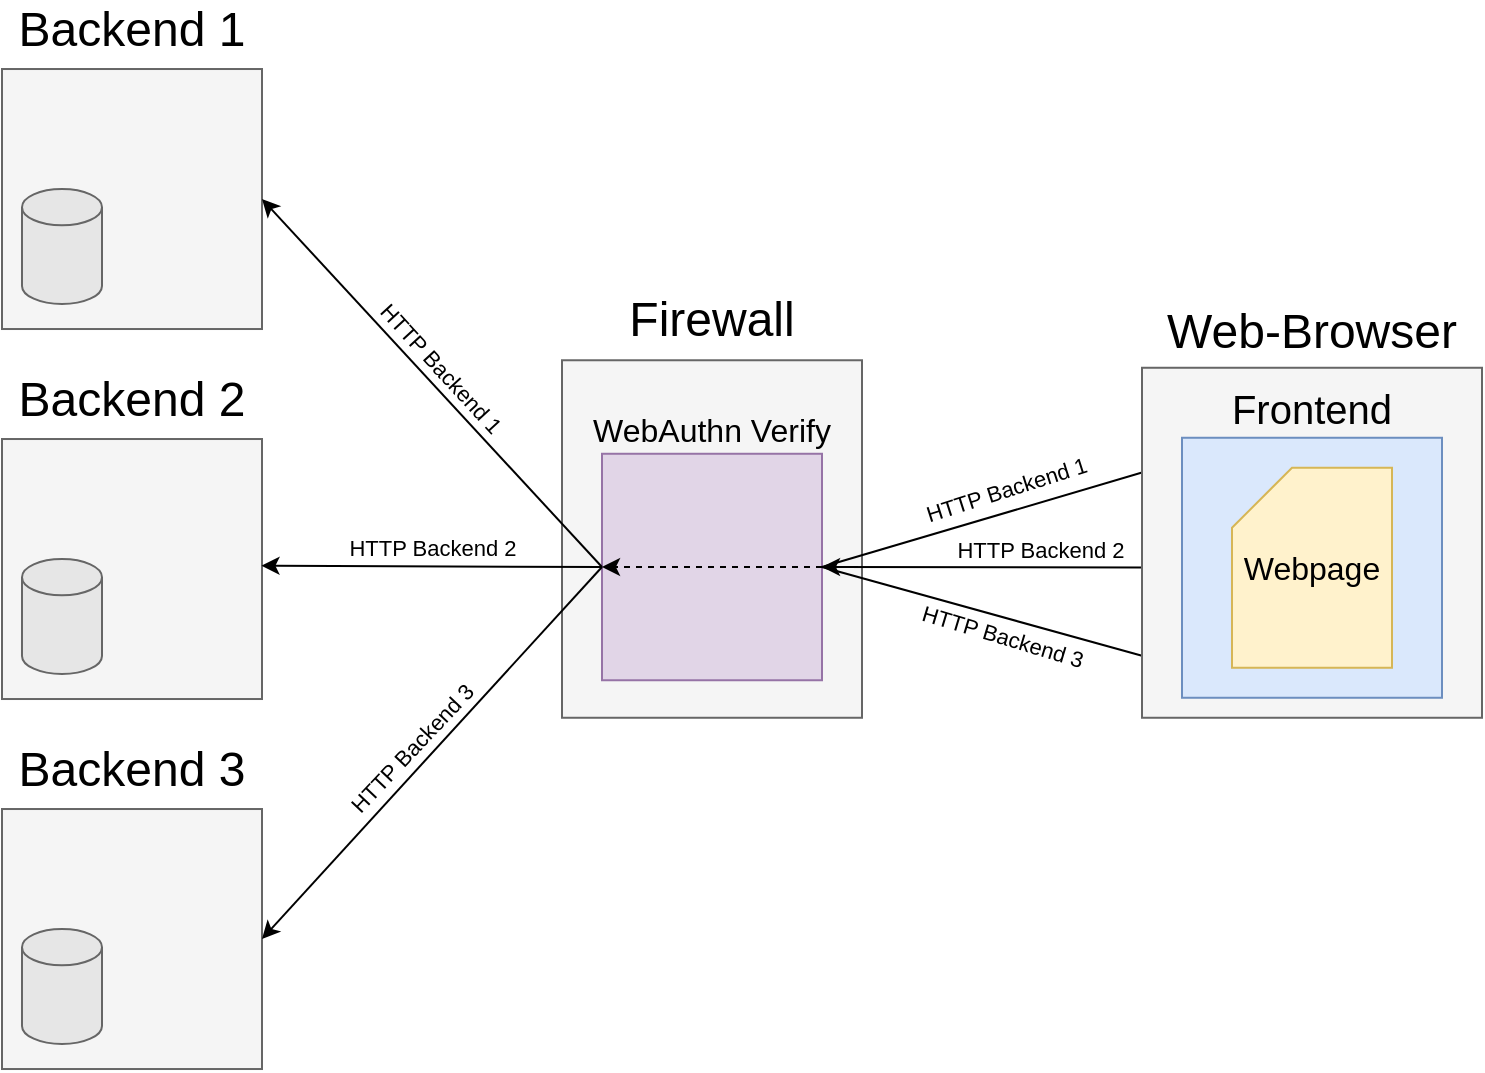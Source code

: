 <mxfile version="14.6.13" type="device"><diagram id="rhCQ9IDC6oB7ZNb7tF8U" name="Page-1"><mxGraphModel dx="2422" dy="1121" grid="1" gridSize="10" guides="1" tooltips="1" connect="1" arrows="1" fold="1" page="0" pageScale="1" pageWidth="850" pageHeight="1100" math="0" shadow="0"><root><mxCell id="0"/><mxCell id="1" parent="0"/><mxCell id="5u60m-hn4gNpZDuU1Inv-8" value="" style="rounded=0;whiteSpace=wrap;html=1;fillColor=#f5f5f5;strokeColor=#666666;fontColor=#333333;" parent="1" vertex="1"><mxGeometry x="-340" y="302.51" width="130" height="130" as="geometry"/></mxCell><mxCell id="5u60m-hn4gNpZDuU1Inv-9" value="&lt;font style=&quot;font-size: 24px&quot;&gt;Backend&lt;/font&gt;&lt;font style=&quot;font-size: 24px&quot;&gt; 1&lt;br&gt;&lt;/font&gt;" style="text;html=1;strokeColor=none;fillColor=none;align=center;verticalAlign=middle;whiteSpace=wrap;rounded=0;" parent="1" vertex="1"><mxGeometry x="-340" y="272.51" width="130" height="20" as="geometry"/></mxCell><mxCell id="5u60m-hn4gNpZDuU1Inv-10" value="" style="shape=cylinder3;whiteSpace=wrap;html=1;boundedLbl=1;backgroundOutline=1;size=9.069;strokeColor=#666666;fontColor=#333333;fillColor=#E6E6E6;" parent="1" vertex="1"><mxGeometry x="-330" y="362.51" width="40" height="57.5" as="geometry"/></mxCell><mxCell id="5u60m-hn4gNpZDuU1Inv-15" value="" style="rounded=0;whiteSpace=wrap;html=1;fillColor=#f5f5f5;strokeColor=#666666;fontColor=#333333;" parent="1" vertex="1"><mxGeometry x="-60" y="448.13" width="150" height="178.75" as="geometry"/></mxCell><mxCell id="5u60m-hn4gNpZDuU1Inv-16" value="&lt;font style=&quot;font-size: 24px&quot;&gt;Firewall&lt;/font&gt;" style="text;html=1;strokeColor=none;fillColor=none;align=center;verticalAlign=middle;whiteSpace=wrap;rounded=0;" parent="1" vertex="1"><mxGeometry x="-60" y="418.13" width="150" height="20" as="geometry"/></mxCell><mxCell id="5u60m-hn4gNpZDuU1Inv-17" value="" style="rounded=0;whiteSpace=wrap;html=1;fillColor=#e1d5e7;strokeColor=#9673a6;" parent="1" vertex="1"><mxGeometry x="-40" y="494.88" width="110" height="113.25" as="geometry"/></mxCell><mxCell id="5u60m-hn4gNpZDuU1Inv-18" value="&lt;font style=&quot;font-size: 16px&quot;&gt;WebAuthn &lt;font style=&quot;font-size: 16px&quot;&gt;Verify&lt;/font&gt;&lt;/font&gt;" style="text;html=1;strokeColor=none;fillColor=none;align=center;verticalAlign=middle;whiteSpace=wrap;rounded=0;" parent="1" vertex="1"><mxGeometry x="-60" y="473.13" width="150" height="20" as="geometry"/></mxCell><mxCell id="5u60m-hn4gNpZDuU1Inv-33" value="" style="rounded=0;whiteSpace=wrap;html=1;fillColor=#f5f5f5;strokeColor=#666666;fontColor=#333333;" parent="1" vertex="1"><mxGeometry x="-340" y="487.51" width="130" height="130" as="geometry"/></mxCell><mxCell id="5u60m-hn4gNpZDuU1Inv-34" value="&lt;font style=&quot;font-size: 24px&quot;&gt;Backend&lt;/font&gt;&lt;font style=&quot;font-size: 24px&quot;&gt; 2&lt;br&gt;&lt;/font&gt;" style="text;html=1;strokeColor=none;fillColor=none;align=center;verticalAlign=middle;whiteSpace=wrap;rounded=0;" parent="1" vertex="1"><mxGeometry x="-340" y="457.51" width="130" height="20" as="geometry"/></mxCell><mxCell id="5u60m-hn4gNpZDuU1Inv-35" value="" style="shape=cylinder3;whiteSpace=wrap;html=1;boundedLbl=1;backgroundOutline=1;size=9.069;strokeColor=#666666;fontColor=#333333;fillColor=#E6E6E6;" parent="1" vertex="1"><mxGeometry x="-330" y="547.51" width="40" height="57.5" as="geometry"/></mxCell><mxCell id="5u60m-hn4gNpZDuU1Inv-36" value="" style="rounded=0;whiteSpace=wrap;html=1;fillColor=#f5f5f5;strokeColor=#666666;fontColor=#333333;" parent="1" vertex="1"><mxGeometry x="-340" y="672.51" width="130" height="130" as="geometry"/></mxCell><mxCell id="5u60m-hn4gNpZDuU1Inv-37" value="&lt;font style=&quot;font-size: 24px&quot;&gt;Backend&lt;/font&gt;&lt;font style=&quot;font-size: 24px&quot;&gt; 3&lt;br&gt;&lt;/font&gt;" style="text;html=1;strokeColor=none;fillColor=none;align=center;verticalAlign=middle;whiteSpace=wrap;rounded=0;" parent="1" vertex="1"><mxGeometry x="-340" y="642.51" width="130" height="20" as="geometry"/></mxCell><mxCell id="5u60m-hn4gNpZDuU1Inv-38" value="" style="shape=cylinder3;whiteSpace=wrap;html=1;boundedLbl=1;backgroundOutline=1;size=9.069;strokeColor=#666666;fontColor=#333333;fillColor=#E6E6E6;" parent="1" vertex="1"><mxGeometry x="-330" y="732.51" width="40" height="57.5" as="geometry"/></mxCell><mxCell id="5u60m-hn4gNpZDuU1Inv-39" value="" style="endArrow=none;html=1;exitX=0.005;exitY=0.298;exitDx=0;exitDy=0;entryX=1;entryY=0.5;entryDx=0;entryDy=0;endFill=0;exitPerimeter=0;" parent="1" source="G1X8dG8Gu6WCYmk1SVDI-1" target="5u60m-hn4gNpZDuU1Inv-17" edge="1"><mxGeometry width="50" height="50" relative="1" as="geometry"><mxPoint x="230.26" y="504.37" as="sourcePoint"/><mxPoint x="80" y="540" as="targetPoint"/></mxGeometry></mxCell><mxCell id="5u60m-hn4gNpZDuU1Inv-44" value="HTTP Backend 1" style="edgeLabel;html=1;align=center;verticalAlign=middle;resizable=0;points=[];rotation=-17.7;" parent="5u60m-hn4gNpZDuU1Inv-39" vertex="1" connectable="0"><mxGeometry x="-0.446" relative="1" as="geometry"><mxPoint x="-25" y="-4" as="offset"/></mxGeometry></mxCell><mxCell id="5u60m-hn4gNpZDuU1Inv-41" value="" style="endArrow=classic;html=1;entryX=1;entryY=0.5;entryDx=0;entryDy=0;exitX=0.003;exitY=0.571;exitDx=0;exitDy=0;exitPerimeter=0;" parent="1" source="G1X8dG8Gu6WCYmk1SVDI-1" target="5u60m-hn4gNpZDuU1Inv-17" edge="1"><mxGeometry width="50" height="50" relative="1" as="geometry"><mxPoint x="229" y="552" as="sourcePoint"/><mxPoint x="80" y="560" as="targetPoint"/></mxGeometry></mxCell><mxCell id="5u60m-hn4gNpZDuU1Inv-46" value="HTTP Backend 2" style="edgeLabel;html=1;align=center;verticalAlign=middle;resizable=0;points=[];rotation=0;" parent="5u60m-hn4gNpZDuU1Inv-41" vertex="1" connectable="0"><mxGeometry x="-0.173" relative="1" as="geometry"><mxPoint x="15" y="-9" as="offset"/></mxGeometry></mxCell><mxCell id="5u60m-hn4gNpZDuU1Inv-42" value="" style="endArrow=none;html=1;exitX=0;exitY=0.823;exitDx=0;exitDy=0;entryX=1;entryY=0.5;entryDx=0;entryDy=0;endFill=0;exitPerimeter=0;" parent="1" source="G1X8dG8Gu6WCYmk1SVDI-1" target="5u60m-hn4gNpZDuU1Inv-17" edge="1"><mxGeometry width="50" height="50" relative="1" as="geometry"><mxPoint x="230.65" y="596.02" as="sourcePoint"/><mxPoint x="80" y="560" as="targetPoint"/></mxGeometry></mxCell><mxCell id="5u60m-hn4gNpZDuU1Inv-45" value="HTTP Backend 3" style="edgeLabel;html=1;align=center;verticalAlign=middle;resizable=0;points=[];rotation=16.7;" parent="5u60m-hn4gNpZDuU1Inv-42" vertex="1" connectable="0"><mxGeometry x="-0.366" relative="1" as="geometry"><mxPoint x="-20" y="4" as="offset"/></mxGeometry></mxCell><mxCell id="5u60m-hn4gNpZDuU1Inv-43" value="" style="endArrow=classic;html=1;entryX=0;entryY=0.5;entryDx=0;entryDy=0;exitX=1;exitY=0.5;exitDx=0;exitDy=0;dashed=1;" parent="1" source="5u60m-hn4gNpZDuU1Inv-17" target="5u60m-hn4gNpZDuU1Inv-17" edge="1"><mxGeometry width="50" height="50" relative="1" as="geometry"><mxPoint x="30" y="610" as="sourcePoint"/><mxPoint x="80" y="560" as="targetPoint"/></mxGeometry></mxCell><mxCell id="5u60m-hn4gNpZDuU1Inv-47" value="" style="endArrow=classic;html=1;exitX=0;exitY=0.5;exitDx=0;exitDy=0;entryX=1;entryY=0.5;entryDx=0;entryDy=0;" parent="1" source="5u60m-hn4gNpZDuU1Inv-17" target="5u60m-hn4gNpZDuU1Inv-36" edge="1"><mxGeometry width="50" height="50" relative="1" as="geometry"><mxPoint y="650" as="sourcePoint"/><mxPoint x="50" y="600" as="targetPoint"/></mxGeometry></mxCell><mxCell id="5u60m-hn4gNpZDuU1Inv-50" value="&lt;div&gt;HTTP Backend 3&lt;/div&gt;" style="edgeLabel;html=1;align=center;verticalAlign=middle;resizable=0;points=[];rotation=-46.7;" parent="5u60m-hn4gNpZDuU1Inv-47" vertex="1" connectable="0"><mxGeometry x="-0.081" y="-1" relative="1" as="geometry"><mxPoint x="-16" y="6" as="offset"/></mxGeometry></mxCell><mxCell id="5u60m-hn4gNpZDuU1Inv-48" value="" style="endArrow=classic;html=1;exitX=0;exitY=0.5;exitDx=0;exitDy=0;entryX=0.998;entryY=0.487;entryDx=0;entryDy=0;entryPerimeter=0;" parent="1" source="5u60m-hn4gNpZDuU1Inv-17" target="5u60m-hn4gNpZDuU1Inv-33" edge="1"><mxGeometry width="50" height="50" relative="1" as="geometry"><mxPoint y="650" as="sourcePoint"/><mxPoint x="50" y="600" as="targetPoint"/></mxGeometry></mxCell><mxCell id="5u60m-hn4gNpZDuU1Inv-51" value="HTTP Backend 2" style="edgeLabel;html=1;align=center;verticalAlign=middle;resizable=0;points=[];" parent="5u60m-hn4gNpZDuU1Inv-48" vertex="1" connectable="0"><mxGeometry x="-0.08" y="-2" relative="1" as="geometry"><mxPoint x="-7" y="-7" as="offset"/></mxGeometry></mxCell><mxCell id="5u60m-hn4gNpZDuU1Inv-49" value="" style="endArrow=classic;html=1;exitX=0;exitY=0.5;exitDx=0;exitDy=0;entryX=1;entryY=0.5;entryDx=0;entryDy=0;" parent="1" source="5u60m-hn4gNpZDuU1Inv-17" target="5u60m-hn4gNpZDuU1Inv-8" edge="1"><mxGeometry width="50" height="50" relative="1" as="geometry"><mxPoint x="-30" y="561.505" as="sourcePoint"/><mxPoint x="-200" y="570" as="targetPoint"/></mxGeometry></mxCell><mxCell id="5u60m-hn4gNpZDuU1Inv-52" value="HTTP Backend 1" style="edgeLabel;html=1;align=center;verticalAlign=middle;resizable=0;points=[];rotation=47.4;" parent="5u60m-hn4gNpZDuU1Inv-49" vertex="1" connectable="0"><mxGeometry x="-0.16" y="-2" relative="1" as="geometry"><mxPoint x="-11" y="-21" as="offset"/></mxGeometry></mxCell><mxCell id="G1X8dG8Gu6WCYmk1SVDI-1" value="" style="rounded=0;whiteSpace=wrap;html=1;fillColor=#f5f5f5;strokeColor=#666666;fontColor=#333333;" parent="1" vertex="1"><mxGeometry x="230" y="451.88" width="170" height="175" as="geometry"/></mxCell><mxCell id="G1X8dG8Gu6WCYmk1SVDI-2" value="&lt;font style=&quot;font-size: 24px&quot;&gt;Web-Browser&lt;/font&gt;" style="text;html=1;strokeColor=none;fillColor=none;align=center;verticalAlign=middle;whiteSpace=wrap;rounded=0;" parent="1" vertex="1"><mxGeometry x="240" y="424.38" width="150" height="20" as="geometry"/></mxCell><mxCell id="G1X8dG8Gu6WCYmk1SVDI-3" value="" style="rounded=0;whiteSpace=wrap;html=1;fillColor=#dae8fc;strokeColor=#6c8ebf;" parent="1" vertex="1"><mxGeometry x="250" y="486.88" width="130" height="130" as="geometry"/></mxCell><mxCell id="G1X8dG8Gu6WCYmk1SVDI-4" value="&lt;font style=&quot;font-size: 16px&quot;&gt;Webpage&lt;/font&gt;" style="shape=card;whiteSpace=wrap;html=1;fillColor=#fff2cc;strokeColor=#d6b656;" parent="1" vertex="1"><mxGeometry x="275" y="501.88" width="80" height="100" as="geometry"/></mxCell><mxCell id="G1X8dG8Gu6WCYmk1SVDI-5" value="&lt;font style=&quot;font-size: 20px&quot;&gt;Frontend&lt;/font&gt;" style="text;html=1;strokeColor=none;fillColor=none;align=center;verticalAlign=middle;whiteSpace=wrap;rounded=0;" parent="1" vertex="1"><mxGeometry x="250" y="462.13" width="130" height="20" as="geometry"/></mxCell></root></mxGraphModel></diagram></mxfile>